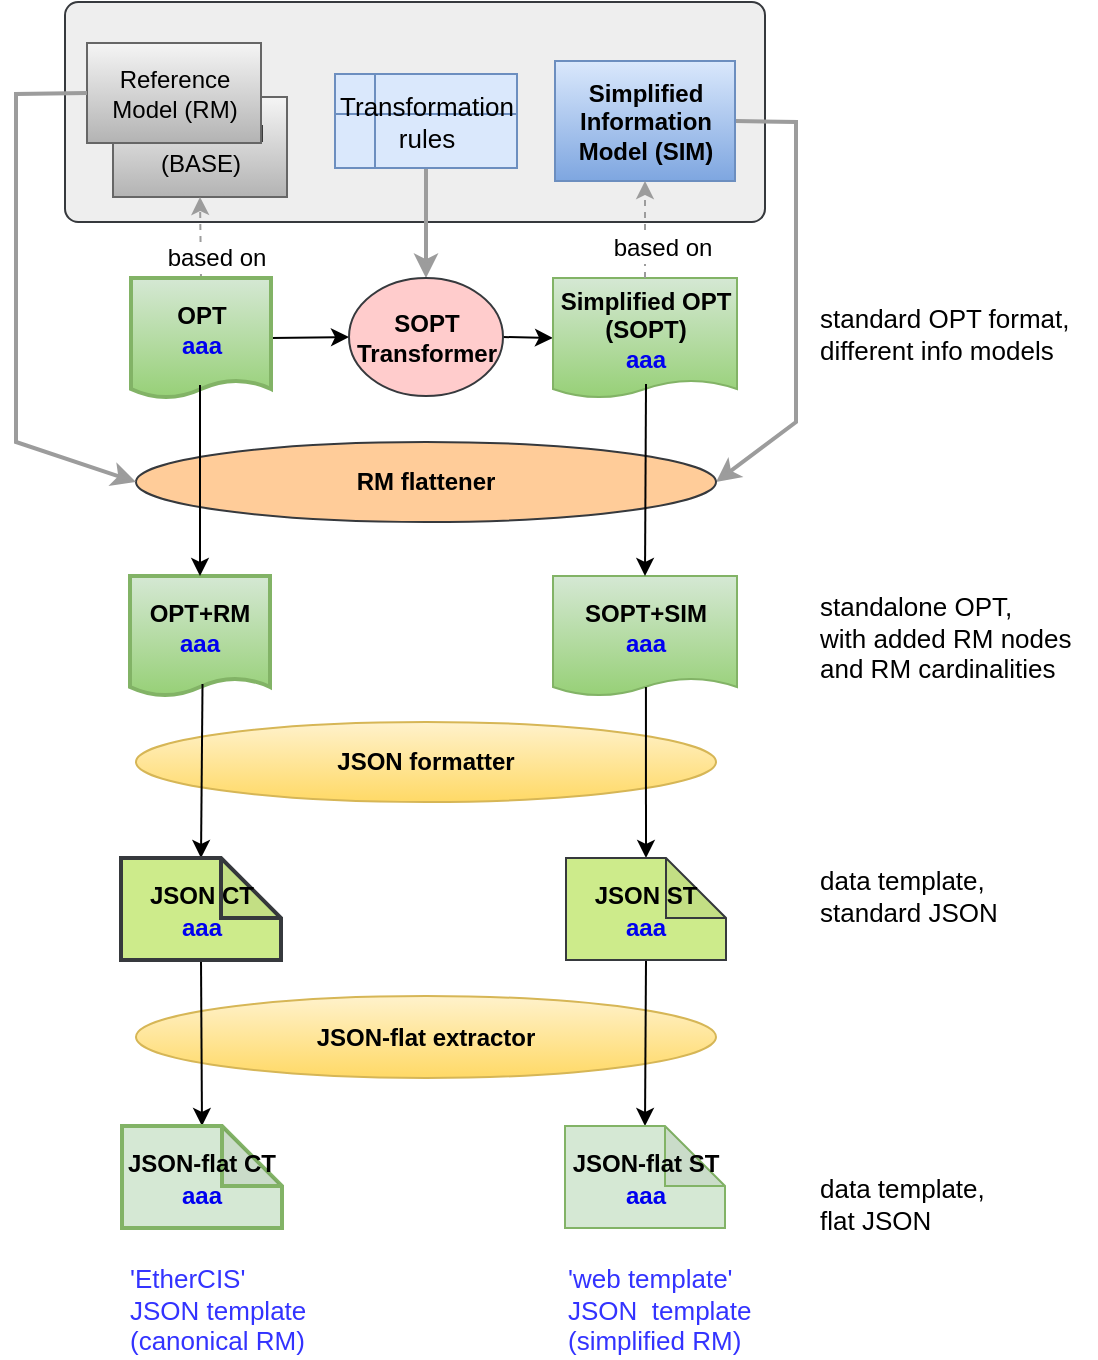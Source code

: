 <mxfile version="10.9.3" type="device"><diagram id="XmOisRVlrF0gZ4vvEgxY" name="Page-1"><mxGraphModel dx="1030" dy="707" grid="1" gridSize="10" guides="1" tooltips="1" connect="1" arrows="1" fold="1" page="1" pageScale="1" pageWidth="1169" pageHeight="827" math="0" shadow="0"><root><mxCell id="0"/><mxCell id="1" parent="0"/><mxCell id="31YKtCzsxtWfQXrm3vMB-14" value="" style="rounded=1;whiteSpace=wrap;html=1;fontSize=13;arcSize=6;fillColor=#eeeeee;strokeColor=#36393d;verticalAlign=top;align=left;" parent="1" vertex="1"><mxGeometry x="124.5" y="30" width="350" height="110" as="geometry"/></mxCell><mxCell id="jMii4_lQxRwpP-6zJA60-1" value="Base Model (BASE)" style="rounded=0;whiteSpace=wrap;html=1;gradientColor=#b3b3b3;fillColor=#f5f5f5;strokeColor=#666666;" parent="1" vertex="1"><mxGeometry x="148.5" y="77.5" width="87" height="50" as="geometry"/></mxCell><mxCell id="aknX9ZcSTkt7M2Ebjcdu-1" value="Reference Model (RM)" style="rounded=0;whiteSpace=wrap;html=1;gradientColor=#b3b3b3;fillColor=#f5f5f5;strokeColor=#666666;" parent="1" vertex="1"><mxGeometry x="135.5" y="50.5" width="87" height="50" as="geometry"/></mxCell><mxCell id="aknX9ZcSTkt7M2Ebjcdu-8" style="rounded=0;orthogonalLoop=1;jettySize=auto;html=1;exitX=0.5;exitY=1;exitDx=0;exitDy=0;entryX=0.5;entryY=0;entryDx=0;entryDy=0;strokeWidth=2;strokeColor=#9C9C9C;" parent="1" source="4TOYR0VIS-myUP9VtIvv-1" target="aknX9ZcSTkt7M2Ebjcdu-7" edge="1"><mxGeometry relative="1" as="geometry"/></mxCell><mxCell id="pqIju2r9o4nwVVScy0HL-15" style="edgeStyle=none;rounded=0;orthogonalLoop=1;jettySize=auto;html=1;exitX=1;exitY=0.5;exitDx=0;exitDy=0;entryX=1;entryY=0.5;entryDx=0;entryDy=0;startArrow=none;startFill=0;endArrow=classic;endFill=1;strokeColor=#9C9C9C;strokeWidth=2;fontSize=13;" edge="1" parent="1" source="aknX9ZcSTkt7M2Ebjcdu-2" target="pqIju2r9o4nwVVScy0HL-5"><mxGeometry relative="1" as="geometry"><Array as="points"><mxPoint x="490" y="90"/><mxPoint x="490" y="240"/></Array></mxGeometry></mxCell><mxCell id="aknX9ZcSTkt7M2Ebjcdu-2" value="Simplified Information&lt;br&gt;Model (SIM)" style="rounded=0;whiteSpace=wrap;html=1;gradientColor=#7ea6e0;fillColor=#dae8fc;strokeColor=#6c8ebf;fontStyle=1" parent="1" vertex="1"><mxGeometry x="369.5" y="59.5" width="90" height="60" as="geometry"/></mxCell><mxCell id="ns_tHse7YGivQLFpK8Ep-1" style="edgeStyle=none;rounded=0;orthogonalLoop=1;jettySize=auto;html=1;exitX=0.5;exitY=0;exitDx=0;exitDy=0;strokeColor=#9C9C9C;strokeWidth=1;entryX=0.5;entryY=1;entryDx=0;entryDy=0;dashed=1;" parent="1" source="UpzbpNls50oiiy134mTN-4" target="jMii4_lQxRwpP-6zJA60-1" edge="1"><mxGeometry relative="1" as="geometry"><mxPoint x="192.5" y="97" as="targetPoint"/><mxPoint x="131.5" y="211" as="sourcePoint"/></mxGeometry></mxCell><mxCell id="ns_tHse7YGivQLFpK8Ep-2" value="based on" style="text;html=1;resizable=0;points=[];align=center;verticalAlign=middle;labelBackgroundColor=#ffffff;" parent="ns_tHse7YGivQLFpK8Ep-1" vertex="1" connectable="0"><mxGeometry x="0.347" y="-7" relative="1" as="geometry"><mxPoint x="1" y="17" as="offset"/></mxGeometry></mxCell><mxCell id="aknX9ZcSTkt7M2Ebjcdu-9" style="edgeStyle=none;rounded=0;orthogonalLoop=1;jettySize=auto;html=1;exitX=1;exitY=0.5;exitDx=0;exitDy=0;entryX=0;entryY=0.5;entryDx=0;entryDy=0;" parent="1" source="UpzbpNls50oiiy134mTN-4" target="aknX9ZcSTkt7M2Ebjcdu-7" edge="1"><mxGeometry relative="1" as="geometry"><mxPoint x="215.5" y="226" as="sourcePoint"/><mxPoint x="260.5" y="168" as="targetPoint"/></mxGeometry></mxCell><mxCell id="aknX9ZcSTkt7M2Ebjcdu-11" style="edgeStyle=none;rounded=0;orthogonalLoop=1;jettySize=auto;html=1;exitX=1;exitY=0.5;exitDx=0;exitDy=0;entryX=0;entryY=0.5;entryDx=0;entryDy=0;" parent="1" source="aknX9ZcSTkt7M2Ebjcdu-7" target="aknX9ZcSTkt7M2Ebjcdu-10" edge="1"><mxGeometry relative="1" as="geometry"/></mxCell><mxCell id="aknX9ZcSTkt7M2Ebjcdu-7" value="SOPT Transformer" style="ellipse;whiteSpace=wrap;html=1;fillColor=#ffcccc;strokeColor=#36393d;fontStyle=1" parent="1" vertex="1"><mxGeometry x="266.5" y="168" width="77" height="59" as="geometry"/></mxCell><mxCell id="aknX9ZcSTkt7M2Ebjcdu-10" value="Simplified OPT&lt;br&gt;(SOPT)&lt;br&gt;&lt;font color=&quot;#0000f0&quot;&gt;aaa&lt;/font&gt;&lt;br&gt;" style="shape=document;whiteSpace=wrap;html=1;boundedLbl=1;size=0.15;fillColor=#d5e8d4;strokeColor=#82b366;fontStyle=1;gradientColor=#97d077;" parent="1" vertex="1"><mxGeometry x="368.5" y="168" width="92" height="60" as="geometry"/></mxCell><mxCell id="aknX9ZcSTkt7M2Ebjcdu-12" value="JSON-flat extractor" style="ellipse;whiteSpace=wrap;html=1;fillColor=#fff2cc;strokeColor=#d6b656;fontStyle=1;gradientColor=#ffd966;" parent="1" vertex="1"><mxGeometry x="160" y="527" width="290" height="41" as="geometry"/></mxCell><mxCell id="aknX9ZcSTkt7M2Ebjcdu-26" value="JSON formatter" style="ellipse;whiteSpace=wrap;html=1;fillColor=#fff2cc;strokeColor=#d6b656;fontStyle=1;gradientColor=#ffd966;" parent="1" vertex="1"><mxGeometry x="160" y="390" width="290" height="40" as="geometry"/></mxCell><mxCell id="4TOYR0VIS-myUP9VtIvv-1" value="Transformation&lt;br style=&quot;font-size: 13px;&quot;&gt;rules" style="shape=internalStorage;whiteSpace=wrap;html=1;backgroundOutline=1;fillColor=#dae8fc;strokeColor=#6c8ebf;fontSize=13;" parent="1" vertex="1"><mxGeometry x="259.5" y="66" width="91" height="47" as="geometry"/></mxCell><mxCell id="UpzbpNls50oiiy134mTN-4" value="OPT&lt;br&gt;&lt;font color=&quot;#0000f0&quot;&gt;aaa&lt;/font&gt;" style="shape=document;whiteSpace=wrap;html=1;boundedLbl=1;size=0.15;fillColor=#d5e8d4;strokeColor=#82b366;fontStyle=1;gradientColor=#97d077;strokeWidth=2;" parent="1" vertex="1"><mxGeometry x="157.5" y="168" width="70" height="60" as="geometry"/></mxCell><mxCell id="31YKtCzsxtWfQXrm3vMB-3" style="edgeStyle=none;rounded=0;orthogonalLoop=1;jettySize=auto;html=1;exitX=0.5;exitY=1;exitDx=0;exitDy=0;entryX=0.5;entryY=0;entryDx=0;entryDy=0;exitPerimeter=0;entryPerimeter=0;" parent="1" source="pqIju2r9o4nwVVScy0HL-19" target="pqIju2r9o4nwVVScy0HL-22" edge="1"><mxGeometry relative="1" as="geometry"><mxPoint x="195" y="604" as="targetPoint"/><mxPoint x="195" y="506" as="sourcePoint"/></mxGeometry></mxCell><mxCell id="31YKtCzsxtWfQXrm3vMB-11" value="'web template' &lt;br&gt;JSON&amp;nbsp; template&lt;br&gt;(simplified RM)" style="text;html=1;resizable=0;points=[];autosize=1;align=left;verticalAlign=top;spacingTop=-4;fontSize=13;fontColor=#3333FF;" parent="1" vertex="1"><mxGeometry x="373.5" y="658" width="110" height="50" as="geometry"/></mxCell><mxCell id="31YKtCzsxtWfQXrm3vMB-12" value="'EtherCIS' &lt;br&gt;JSON template&lt;br&gt;(canonical RM)" style="text;html=1;resizable=0;points=[];autosize=1;align=left;verticalAlign=top;spacingTop=-4;fontSize=13;fontColor=#3333FF;" parent="1" vertex="1"><mxGeometry x="154.5" y="658" width="100" height="50" as="geometry"/></mxCell><mxCell id="aknX9ZcSTkt7M2Ebjcdu-13" style="edgeStyle=none;rounded=0;orthogonalLoop=1;jettySize=auto;html=1;entryX=0.5;entryY=0;entryDx=0;entryDy=0;exitX=0.5;exitY=1;exitDx=0;exitDy=0;exitPerimeter=0;entryPerimeter=0;" parent="1" source="pqIju2r9o4nwVVScy0HL-21" target="pqIju2r9o4nwVVScy0HL-23" edge="1"><mxGeometry relative="1" as="geometry"><mxPoint x="417" y="505" as="sourcePoint"/><mxPoint x="417" y="604" as="targetPoint"/></mxGeometry></mxCell><mxCell id="pqIju2r9o4nwVVScy0HL-3" style="edgeStyle=none;rounded=0;orthogonalLoop=1;jettySize=auto;html=1;exitX=0.5;exitY=0;exitDx=0;exitDy=0;strokeColor=#9C9C9C;strokeWidth=1;entryX=0.5;entryY=1;entryDx=0;entryDy=0;dashed=1;" edge="1" parent="1" source="aknX9ZcSTkt7M2Ebjcdu-10" target="aknX9ZcSTkt7M2Ebjcdu-2"><mxGeometry relative="1" as="geometry"><mxPoint x="365.5" y="127" as="targetPoint"/><mxPoint x="364.5" y="176" as="sourcePoint"/></mxGeometry></mxCell><mxCell id="pqIju2r9o4nwVVScy0HL-4" value="based on" style="text;html=1;resizable=0;points=[];align=center;verticalAlign=middle;labelBackgroundColor=#ffffff;" vertex="1" connectable="0" parent="pqIju2r9o4nwVVScy0HL-3"><mxGeometry x="0.347" y="-7" relative="1" as="geometry"><mxPoint x="1" y="17" as="offset"/></mxGeometry></mxCell><mxCell id="pqIju2r9o4nwVVScy0HL-5" value="RM flattener" style="ellipse;whiteSpace=wrap;html=1;fillColor=#ffcc99;strokeColor=#36393d;fontStyle=1;" vertex="1" parent="1"><mxGeometry x="160" y="250" width="290" height="40" as="geometry"/></mxCell><mxCell id="pqIju2r9o4nwVVScy0HL-6" value="SOPT+SIM&lt;br&gt;&lt;font color=&quot;#0000f0&quot;&gt;aaa&lt;/font&gt;" style="shape=document;whiteSpace=wrap;html=1;boundedLbl=1;size=0.15;fillColor=#d5e8d4;strokeColor=#82b366;fontStyle=1;gradientColor=#97d077;" vertex="1" parent="1"><mxGeometry x="368.5" y="317" width="92" height="60" as="geometry"/></mxCell><mxCell id="pqIju2r9o4nwVVScy0HL-7" value="OPT+RM&lt;br&gt;&lt;font color=&quot;#0000f0&quot;&gt;aaa&lt;/font&gt;" style="shape=document;whiteSpace=wrap;html=1;boundedLbl=1;size=0.15;fillColor=#d5e8d4;strokeColor=#82b366;fontStyle=1;gradientColor=#97d077;strokeWidth=2;" vertex="1" parent="1"><mxGeometry x="157" y="317" width="70" height="60" as="geometry"/></mxCell><mxCell id="31YKtCzsxtWfQXrm3vMB-10" style="edgeStyle=none;rounded=0;orthogonalLoop=1;jettySize=auto;html=1;exitX=0.493;exitY=0.892;exitDx=0;exitDy=0;entryX=0.5;entryY=0;entryDx=0;entryDy=0;exitPerimeter=0;" parent="1" source="UpzbpNls50oiiy134mTN-4" target="pqIju2r9o4nwVVScy0HL-7" edge="1"><mxGeometry relative="1" as="geometry"><mxPoint x="213.5" y="248" as="sourcePoint"/><mxPoint x="630.5" y="235" as="targetPoint"/></mxGeometry></mxCell><mxCell id="aknX9ZcSTkt7M2Ebjcdu-28" style="edgeStyle=none;rounded=0;orthogonalLoop=1;jettySize=auto;html=1;entryX=0.5;entryY=0;entryDx=0;entryDy=0;" parent="1" target="pqIju2r9o4nwVVScy0HL-6" edge="1"><mxGeometry relative="1" as="geometry"><mxPoint x="415" y="221" as="sourcePoint"/><mxPoint x="564.5" y="120" as="targetPoint"/></mxGeometry></mxCell><mxCell id="pqIju2r9o4nwVVScy0HL-8" style="edgeStyle=none;rounded=0;orthogonalLoop=1;jettySize=auto;html=1;entryX=0.5;entryY=0;entryDx=0;entryDy=0;exitX=0.505;exitY=0.925;exitDx=0;exitDy=0;exitPerimeter=0;entryPerimeter=0;" edge="1" parent="1" source="pqIju2r9o4nwVVScy0HL-6" target="pqIju2r9o4nwVVScy0HL-21"><mxGeometry relative="1" as="geometry"><mxPoint x="423.5" y="514" as="sourcePoint"/><mxPoint x="415" y="459" as="targetPoint"/></mxGeometry></mxCell><mxCell id="pqIju2r9o4nwVVScy0HL-9" style="edgeStyle=none;rounded=0;orthogonalLoop=1;jettySize=auto;html=1;entryX=0.5;entryY=0;entryDx=0;entryDy=0;exitX=0.518;exitY=0.9;exitDx=0;exitDy=0;exitPerimeter=0;entryPerimeter=0;" edge="1" parent="1" source="pqIju2r9o4nwVVScy0HL-7" target="pqIju2r9o4nwVVScy0HL-19"><mxGeometry relative="1" as="geometry"><mxPoint x="423.5" y="383" as="sourcePoint"/><mxPoint x="194" y="459" as="targetPoint"/></mxGeometry></mxCell><mxCell id="pqIju2r9o4nwVVScy0HL-11" value="standard OPT format, &lt;br&gt;different info models" style="text;html=1;resizable=0;points=[];autosize=1;align=left;verticalAlign=top;spacingTop=-4;fontSize=13;" vertex="1" parent="1"><mxGeometry x="500" y="178" width="140" height="30" as="geometry"/></mxCell><mxCell id="pqIju2r9o4nwVVScy0HL-12" value="standalone OPT, &lt;br&gt;with added RM nodes&lt;br&gt;and RM cardinalities" style="text;html=1;resizable=0;points=[];autosize=1;align=left;verticalAlign=top;spacingTop=-4;fontSize=13;" vertex="1" parent="1"><mxGeometry x="500" y="322" width="140" height="50" as="geometry"/></mxCell><mxCell id="pqIju2r9o4nwVVScy0HL-13" value="data template,&amp;nbsp;&lt;br&gt;standard JSON" style="text;html=1;resizable=0;points=[];autosize=1;align=left;verticalAlign=top;spacingTop=-4;fontSize=13;" vertex="1" parent="1"><mxGeometry x="500" y="459" width="100" height="30" as="geometry"/></mxCell><mxCell id="pqIju2r9o4nwVVScy0HL-14" value="data template,&amp;nbsp;&lt;br&gt;flat JSON" style="text;html=1;resizable=0;points=[];autosize=1;align=left;verticalAlign=top;spacingTop=-4;fontSize=13;" vertex="1" parent="1"><mxGeometry x="500" y="613" width="100" height="30" as="geometry"/></mxCell><mxCell id="pqIju2r9o4nwVVScy0HL-16" style="edgeStyle=none;rounded=0;orthogonalLoop=1;jettySize=auto;html=1;exitX=0;exitY=0.5;exitDx=0;exitDy=0;entryX=0;entryY=0.5;entryDx=0;entryDy=0;startArrow=none;startFill=0;endArrow=classic;endFill=1;strokeColor=#9C9C9C;strokeWidth=2;fontSize=13;" edge="1" parent="1" source="aknX9ZcSTkt7M2Ebjcdu-1" target="pqIju2r9o4nwVVScy0HL-5"><mxGeometry relative="1" as="geometry"><mxPoint x="470" y="100" as="sourcePoint"/><mxPoint x="353" y="281" as="targetPoint"/><Array as="points"><mxPoint x="100" y="76"/><mxPoint x="100" y="250"/></Array></mxGeometry></mxCell><mxCell id="pqIju2r9o4nwVVScy0HL-19" value="&lt;span style=&quot;font-size: 12px ; font-weight: 700 ; white-space: normal&quot;&gt;JSON CT&lt;/span&gt;&lt;br style=&quot;font-size: 12px ; font-weight: 700 ; white-space: normal&quot;&gt;&lt;font color=&quot;#0000f0&quot; style=&quot;font-size: 12px ; font-weight: 700 ; white-space: normal&quot;&gt;aaa&lt;/font&gt;" style="shape=note;whiteSpace=wrap;html=1;backgroundOutline=1;darkOpacity=0.05;fontSize=13;align=center;fillColor=#cdeb8b;strokeColor=#36393d;strokeWidth=2;" vertex="1" parent="1"><mxGeometry x="152.5" y="458" width="80" height="51" as="geometry"/></mxCell><mxCell id="pqIju2r9o4nwVVScy0HL-21" value="&lt;span style=&quot;font-size: 12px ; font-weight: 700 ; white-space: normal&quot;&gt;JSON ST&lt;/span&gt;&lt;br style=&quot;font-size: 12px ; font-weight: 700 ; white-space: normal&quot;&gt;&lt;font color=&quot;#0000f0&quot; style=&quot;font-size: 12px ; font-weight: 700 ; white-space: normal&quot;&gt;aaa&lt;/font&gt;" style="shape=note;whiteSpace=wrap;html=1;backgroundOutline=1;darkOpacity=0.05;fontSize=13;align=center;fillColor=#cdeb8b;strokeColor=#36393d;" vertex="1" parent="1"><mxGeometry x="375" y="458" width="80" height="51" as="geometry"/></mxCell><mxCell id="pqIju2r9o4nwVVScy0HL-22" value="&lt;span style=&quot;font-size: 12px ; font-weight: 700 ; white-space: normal&quot;&gt;JSON-flat CT&lt;/span&gt;&lt;br style=&quot;font-size: 12px ; font-weight: 700 ; white-space: normal&quot;&gt;&lt;font color=&quot;#0000f0&quot; style=&quot;font-size: 12px ; font-weight: 700 ; white-space: normal&quot;&gt;aaa&lt;/font&gt;" style="shape=note;whiteSpace=wrap;html=1;backgroundOutline=1;darkOpacity=0.05;fontSize=13;align=center;fillColor=#d5e8d4;strokeColor=#82b366;strokeWidth=2;" vertex="1" parent="1"><mxGeometry x="153" y="592" width="80" height="51" as="geometry"/></mxCell><mxCell id="pqIju2r9o4nwVVScy0HL-23" value="&lt;span style=&quot;font-size: 12px ; font-weight: 700 ; white-space: normal&quot;&gt;JSON-flat ST&lt;/span&gt;&lt;br style=&quot;font-size: 12px ; font-weight: 700 ; white-space: normal&quot;&gt;&lt;font color=&quot;#0000f0&quot; style=&quot;font-size: 12px ; font-weight: 700 ; white-space: normal&quot;&gt;aaa&lt;/font&gt;" style="shape=note;whiteSpace=wrap;html=1;backgroundOutline=1;darkOpacity=0.05;fontSize=13;align=center;fillColor=#d5e8d4;strokeColor=#82b366;" vertex="1" parent="1"><mxGeometry x="374.5" y="592" width="80" height="51" as="geometry"/></mxCell></root></mxGraphModel></diagram></mxfile>
